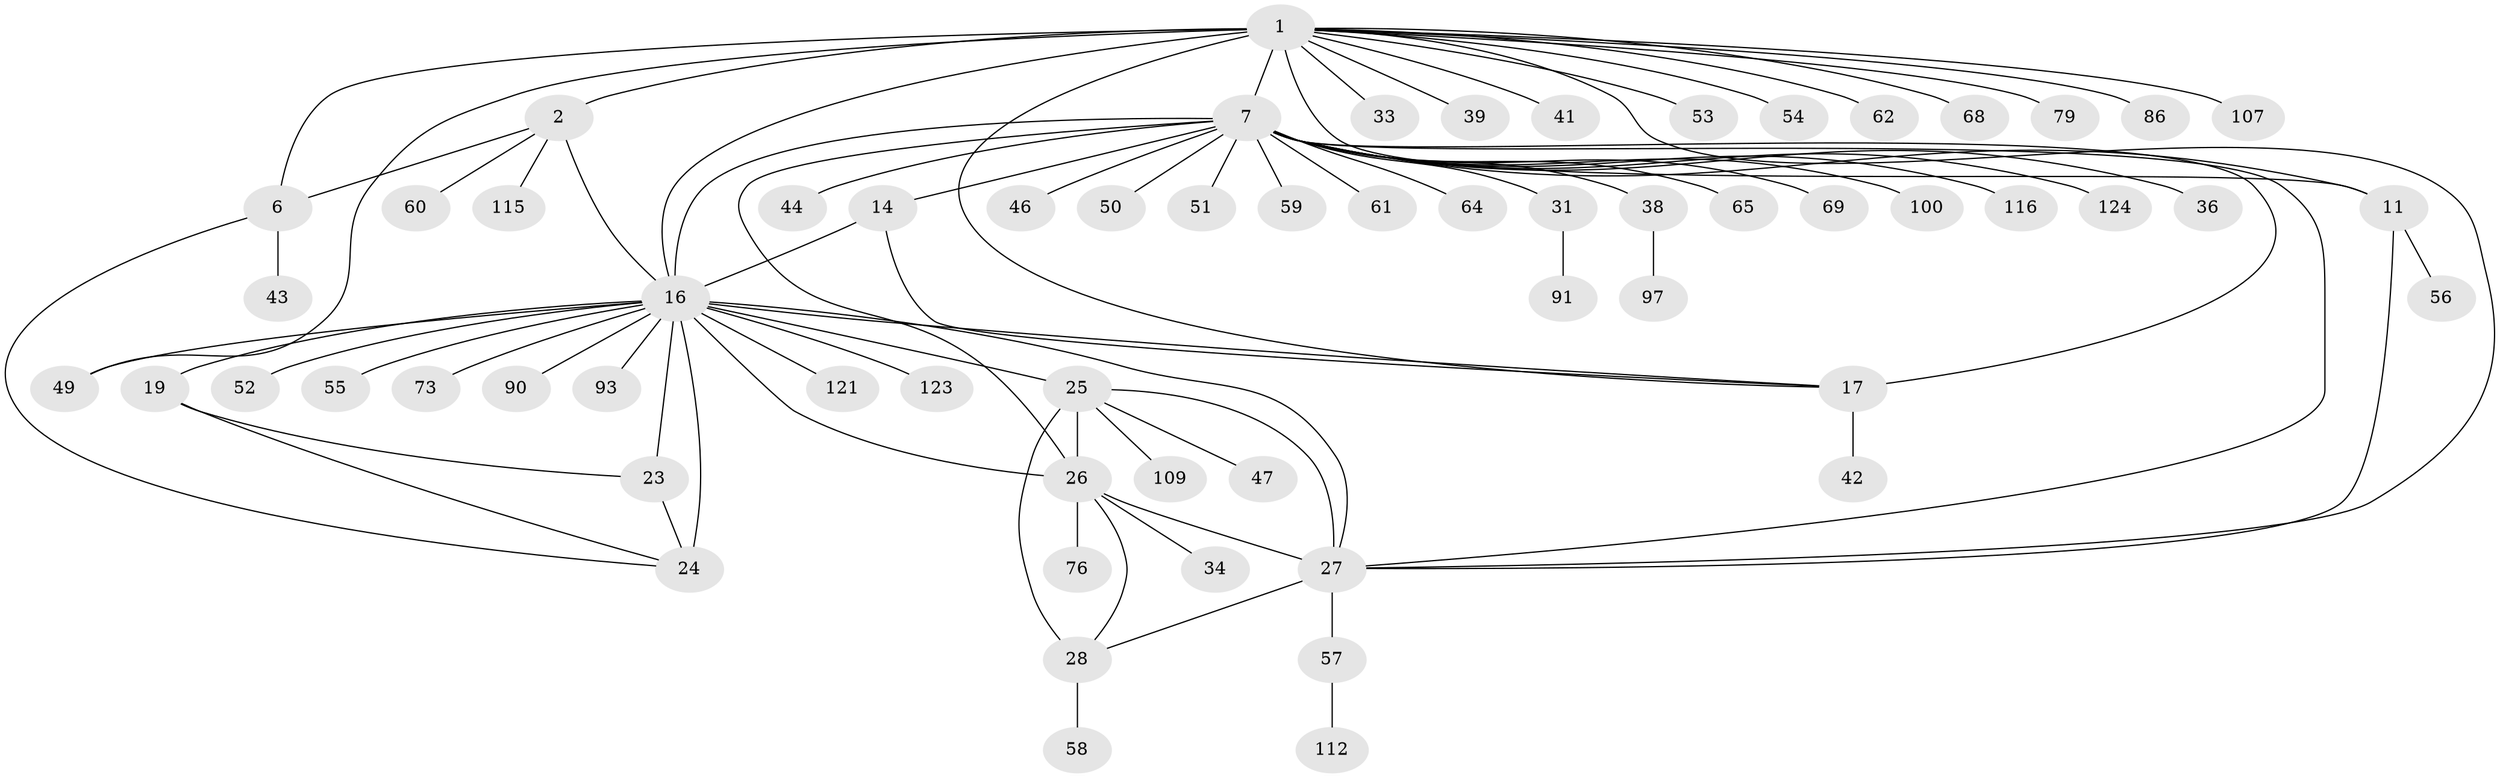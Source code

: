 // original degree distribution, {6: 0.04, 8: 0.04, 10: 0.048, 14: 0.008, 9: 0.04, 12: 0.016, 7: 0.024, 11: 0.008, 13: 0.008, 5: 0.008, 2: 0.144, 1: 0.608, 3: 0.008}
// Generated by graph-tools (version 1.1) at 2025/15/03/09/25 04:15:48]
// undirected, 62 vertices, 83 edges
graph export_dot {
graph [start="1"]
  node [color=gray90,style=filled];
  1 [super="+3+103"];
  2;
  6 [super="+111+94+40"];
  7 [super="+35+92+37+13+48+8"];
  11 [super="+66"];
  14 [super="+96"];
  16 [super="+20+114"];
  17 [super="+117+87+102+78+74"];
  19 [super="+80+118+108+85"];
  23;
  24;
  25 [super="+30"];
  26;
  27;
  28 [super="+67+120+104+81+29+63"];
  31;
  33;
  34;
  36;
  38;
  39;
  41;
  42;
  43;
  44;
  46;
  47;
  49;
  50;
  51;
  52;
  53;
  54;
  55;
  56;
  57;
  58;
  59;
  60;
  61 [super="+88"];
  62;
  64;
  65;
  68;
  69 [super="+119"];
  73;
  76;
  79;
  86;
  90 [super="+122"];
  91;
  93 [super="+125"];
  97;
  100;
  107;
  109;
  112;
  115;
  116;
  121;
  123;
  124;
  1 -- 2 [weight=4];
  1 -- 6 [weight=4];
  1 -- 68;
  1 -- 7;
  1 -- 11;
  1 -- 79;
  1 -- 16;
  1 -- 17;
  1 -- 86;
  1 -- 27;
  1 -- 33;
  1 -- 39;
  1 -- 41;
  1 -- 107;
  1 -- 49;
  1 -- 53;
  1 -- 54;
  1 -- 62;
  2 -- 6;
  2 -- 60;
  2 -- 115;
  2 -- 16;
  6 -- 24;
  6 -- 43;
  7 -- 11 [weight=5];
  7 -- 26 [weight=2];
  7 -- 31;
  7 -- 65;
  7 -- 14 [weight=3];
  7 -- 16 [weight=5];
  7 -- 17 [weight=3];
  7 -- 50;
  7 -- 59;
  7 -- 64;
  7 -- 100;
  7 -- 69;
  7 -- 38;
  7 -- 36;
  7 -- 44;
  7 -- 46;
  7 -- 51;
  7 -- 116;
  7 -- 27;
  7 -- 124;
  7 -- 61;
  11 -- 56;
  11 -- 27;
  14 -- 16;
  14 -- 17;
  16 -- 17;
  16 -- 49;
  16 -- 55;
  16 -- 26;
  16 -- 73;
  16 -- 27;
  16 -- 19 [weight=3];
  16 -- 52;
  16 -- 23 [weight=3];
  16 -- 24 [weight=3];
  16 -- 121;
  16 -- 90;
  16 -- 123;
  16 -- 93;
  16 -- 25;
  17 -- 42;
  19 -- 23;
  19 -- 24;
  23 -- 24;
  25 -- 26 [weight=2];
  25 -- 27 [weight=2];
  25 -- 28 [weight=4];
  25 -- 109;
  25 -- 47;
  26 -- 27;
  26 -- 28 [weight=2];
  26 -- 34;
  26 -- 76;
  27 -- 28 [weight=2];
  27 -- 57;
  28 -- 58;
  31 -- 91;
  38 -- 97;
  57 -- 112;
}
